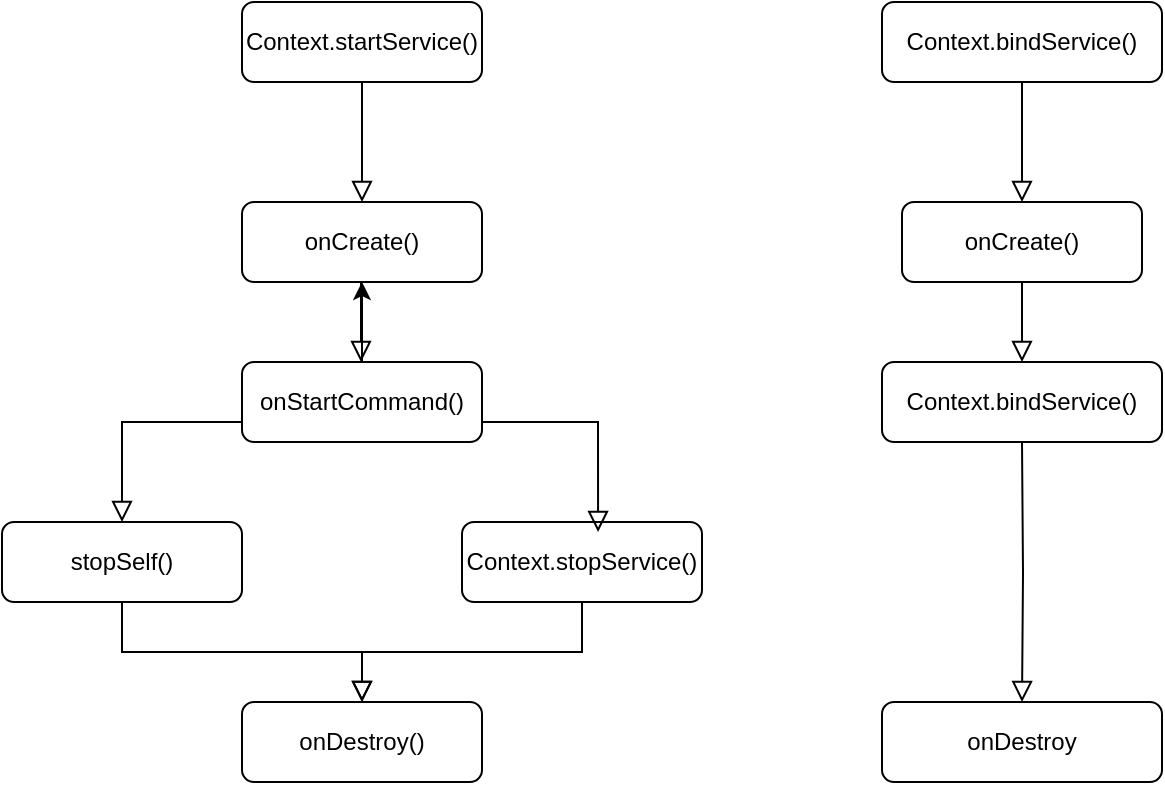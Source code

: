 <mxfile version="15.0.3" type="device"><diagram id="C5RBs43oDa-KdzZeNtuy" name="Page-1"><mxGraphModel dx="1422" dy="837" grid="1" gridSize="10" guides="1" tooltips="1" connect="1" arrows="1" fold="1" page="1" pageScale="1" pageWidth="827" pageHeight="1169" math="0" shadow="0"><root><mxCell id="WIyWlLk6GJQsqaUBKTNV-0"/><mxCell id="WIyWlLk6GJQsqaUBKTNV-1" parent="WIyWlLk6GJQsqaUBKTNV-0"/><mxCell id="WIyWlLk6GJQsqaUBKTNV-2" value="" style="rounded=0;html=1;jettySize=auto;orthogonalLoop=1;fontSize=11;endArrow=block;endFill=0;endSize=8;strokeWidth=1;shadow=0;labelBackgroundColor=none;edgeStyle=orthogonalEdgeStyle;entryX=0.5;entryY=0;entryDx=0;entryDy=0;" parent="WIyWlLk6GJQsqaUBKTNV-1" source="WIyWlLk6GJQsqaUBKTNV-3" target="TOPnCzUqirQEsmG69Aux-1" edge="1"><mxGeometry relative="1" as="geometry"><mxPoint x="220" y="170" as="targetPoint"/></mxGeometry></mxCell><mxCell id="WIyWlLk6GJQsqaUBKTNV-3" value="Context.startService()" style="rounded=1;whiteSpace=wrap;html=1;fontSize=12;glass=0;strokeWidth=1;shadow=0;" parent="WIyWlLk6GJQsqaUBKTNV-1" vertex="1"><mxGeometry x="160" y="80" width="120" height="40" as="geometry"/></mxCell><mxCell id="TOPnCzUqirQEsmG69Aux-17" value="" style="edgeStyle=orthogonalEdgeStyle;rounded=0;orthogonalLoop=1;jettySize=auto;html=1;" edge="1" parent="WIyWlLk6GJQsqaUBKTNV-1" source="WIyWlLk6GJQsqaUBKTNV-11" target="TOPnCzUqirQEsmG69Aux-1"><mxGeometry relative="1" as="geometry"/></mxCell><mxCell id="WIyWlLk6GJQsqaUBKTNV-11" value="onStartCommand()" style="rounded=1;whiteSpace=wrap;html=1;fontSize=12;glass=0;strokeWidth=1;shadow=0;" parent="WIyWlLk6GJQsqaUBKTNV-1" vertex="1"><mxGeometry x="160" y="260" width="120" height="40" as="geometry"/></mxCell><mxCell id="TOPnCzUqirQEsmG69Aux-0" value="" style="rounded=0;html=1;jettySize=auto;orthogonalLoop=1;fontSize=11;endArrow=block;endFill=0;endSize=8;strokeWidth=1;shadow=0;labelBackgroundColor=none;edgeStyle=orthogonalEdgeStyle;" edge="1" parent="WIyWlLk6GJQsqaUBKTNV-1"><mxGeometry relative="1" as="geometry"><mxPoint x="219.5" y="210" as="sourcePoint"/><mxPoint x="219.5" y="260" as="targetPoint"/></mxGeometry></mxCell><mxCell id="TOPnCzUqirQEsmG69Aux-1" value="onCreate()" style="rounded=1;whiteSpace=wrap;html=1;fontSize=12;glass=0;strokeWidth=1;shadow=0;" vertex="1" parent="WIyWlLk6GJQsqaUBKTNV-1"><mxGeometry x="160" y="180" width="120" height="40" as="geometry"/></mxCell><mxCell id="TOPnCzUqirQEsmG69Aux-3" value="stopSelf()" style="rounded=1;whiteSpace=wrap;html=1;fontSize=12;glass=0;strokeWidth=1;shadow=0;" vertex="1" parent="WIyWlLk6GJQsqaUBKTNV-1"><mxGeometry x="40" y="340" width="120" height="40" as="geometry"/></mxCell><mxCell id="TOPnCzUqirQEsmG69Aux-4" value="Context.stopService()" style="rounded=1;whiteSpace=wrap;html=1;fontSize=12;glass=0;strokeWidth=1;shadow=0;" vertex="1" parent="WIyWlLk6GJQsqaUBKTNV-1"><mxGeometry x="270" y="340" width="120" height="40" as="geometry"/></mxCell><mxCell id="TOPnCzUqirQEsmG69Aux-5" value="" style="rounded=0;html=1;jettySize=auto;orthogonalLoop=1;fontSize=11;endArrow=block;endFill=0;endSize=8;strokeWidth=1;shadow=0;labelBackgroundColor=none;edgeStyle=orthogonalEdgeStyle;entryX=0.5;entryY=0;entryDx=0;entryDy=0;" edge="1" parent="WIyWlLk6GJQsqaUBKTNV-1" target="TOPnCzUqirQEsmG69Aux-3"><mxGeometry relative="1" as="geometry"><mxPoint x="160" y="290" as="sourcePoint"/><mxPoint x="120.5" y="340" as="targetPoint"/><Array as="points"><mxPoint x="100" y="290"/></Array></mxGeometry></mxCell><mxCell id="TOPnCzUqirQEsmG69Aux-7" value="" style="rounded=0;html=1;jettySize=auto;orthogonalLoop=1;fontSize=11;endArrow=block;endFill=0;endSize=8;strokeWidth=1;shadow=0;labelBackgroundColor=none;edgeStyle=orthogonalEdgeStyle;entryX=0.567;entryY=0.125;entryDx=0;entryDy=0;entryPerimeter=0;" edge="1" parent="WIyWlLk6GJQsqaUBKTNV-1" target="TOPnCzUqirQEsmG69Aux-4"><mxGeometry relative="1" as="geometry"><mxPoint x="280" y="270" as="sourcePoint"/><mxPoint x="280" y="320" as="targetPoint"/><Array as="points"><mxPoint x="280" y="290"/><mxPoint x="338" y="290"/></Array></mxGeometry></mxCell><mxCell id="TOPnCzUqirQEsmG69Aux-12" value="Context.bindService()" style="rounded=1;whiteSpace=wrap;html=1;fontSize=12;glass=0;strokeWidth=1;shadow=0;" vertex="1" parent="WIyWlLk6GJQsqaUBKTNV-1"><mxGeometry x="480" y="80" width="140" height="40" as="geometry"/></mxCell><mxCell id="TOPnCzUqirQEsmG69Aux-13" value="onCreate()" style="rounded=1;whiteSpace=wrap;html=1;fontSize=12;glass=0;strokeWidth=1;shadow=0;" vertex="1" parent="WIyWlLk6GJQsqaUBKTNV-1"><mxGeometry x="490" y="180" width="120" height="40" as="geometry"/></mxCell><mxCell id="TOPnCzUqirQEsmG69Aux-15" value="" style="rounded=0;html=1;jettySize=auto;orthogonalLoop=1;fontSize=11;endArrow=block;endFill=0;endSize=8;strokeWidth=1;shadow=0;labelBackgroundColor=none;edgeStyle=orthogonalEdgeStyle;entryX=0.5;entryY=0;entryDx=0;entryDy=0;exitX=0.5;exitY=1;exitDx=0;exitDy=0;" edge="1" parent="WIyWlLk6GJQsqaUBKTNV-1" source="TOPnCzUqirQEsmG69Aux-12" target="TOPnCzUqirQEsmG69Aux-13"><mxGeometry relative="1" as="geometry"><mxPoint x="230" y="130" as="sourcePoint"/><mxPoint x="230" y="190" as="targetPoint"/></mxGeometry></mxCell><mxCell id="TOPnCzUqirQEsmG69Aux-16" value="onDestroy()" style="rounded=1;whiteSpace=wrap;html=1;fontSize=12;glass=0;strokeWidth=1;shadow=0;" vertex="1" parent="WIyWlLk6GJQsqaUBKTNV-1"><mxGeometry x="160" y="430" width="120" height="40" as="geometry"/></mxCell><mxCell id="TOPnCzUqirQEsmG69Aux-18" value="" style="rounded=0;html=1;jettySize=auto;orthogonalLoop=1;fontSize=11;endArrow=block;endFill=0;endSize=8;strokeWidth=1;shadow=0;labelBackgroundColor=none;edgeStyle=orthogonalEdgeStyle;exitX=0.5;exitY=1;exitDx=0;exitDy=0;" edge="1" parent="WIyWlLk6GJQsqaUBKTNV-1" source="TOPnCzUqirQEsmG69Aux-3" target="TOPnCzUqirQEsmG69Aux-16"><mxGeometry relative="1" as="geometry"><mxPoint x="560" y="130" as="sourcePoint"/><mxPoint x="560" y="190" as="targetPoint"/></mxGeometry></mxCell><mxCell id="TOPnCzUqirQEsmG69Aux-21" value="" style="rounded=0;html=1;jettySize=auto;orthogonalLoop=1;fontSize=11;endArrow=block;endFill=0;endSize=8;strokeWidth=1;shadow=0;labelBackgroundColor=none;edgeStyle=orthogonalEdgeStyle;entryX=0.5;entryY=0;entryDx=0;entryDy=0;exitX=0.5;exitY=1;exitDx=0;exitDy=0;" edge="1" parent="WIyWlLk6GJQsqaUBKTNV-1" source="TOPnCzUqirQEsmG69Aux-4" target="TOPnCzUqirQEsmG69Aux-16"><mxGeometry relative="1" as="geometry"><mxPoint x="570" y="140" as="sourcePoint"/><mxPoint x="570" y="200" as="targetPoint"/></mxGeometry></mxCell><mxCell id="TOPnCzUqirQEsmG69Aux-22" value="Context.bindService()" style="rounded=1;whiteSpace=wrap;html=1;fontSize=12;glass=0;strokeWidth=1;shadow=0;" vertex="1" parent="WIyWlLk6GJQsqaUBKTNV-1"><mxGeometry x="480" y="260" width="140" height="40" as="geometry"/></mxCell><mxCell id="TOPnCzUqirQEsmG69Aux-25" value="onDestroy" style="rounded=1;whiteSpace=wrap;html=1;fontSize=12;glass=0;strokeWidth=1;shadow=0;" vertex="1" parent="WIyWlLk6GJQsqaUBKTNV-1"><mxGeometry x="480" y="430" width="140" height="40" as="geometry"/></mxCell><mxCell id="TOPnCzUqirQEsmG69Aux-26" value="" style="rounded=0;html=1;jettySize=auto;orthogonalLoop=1;fontSize=11;endArrow=block;endFill=0;endSize=8;strokeWidth=1;shadow=0;labelBackgroundColor=none;edgeStyle=orthogonalEdgeStyle;entryX=0.5;entryY=0;entryDx=0;entryDy=0;exitX=0.5;exitY=1;exitDx=0;exitDy=0;" edge="1" parent="WIyWlLk6GJQsqaUBKTNV-1" source="TOPnCzUqirQEsmG69Aux-13" target="TOPnCzUqirQEsmG69Aux-22"><mxGeometry relative="1" as="geometry"><mxPoint x="560" y="130" as="sourcePoint"/><mxPoint x="560" y="190" as="targetPoint"/></mxGeometry></mxCell><mxCell id="TOPnCzUqirQEsmG69Aux-27" value="" style="rounded=0;html=1;jettySize=auto;orthogonalLoop=1;fontSize=11;endArrow=block;endFill=0;endSize=8;strokeWidth=1;shadow=0;labelBackgroundColor=none;edgeStyle=orthogonalEdgeStyle;entryX=0.5;entryY=0;entryDx=0;entryDy=0;" edge="1" parent="WIyWlLk6GJQsqaUBKTNV-1" target="TOPnCzUqirQEsmG69Aux-25"><mxGeometry relative="1" as="geometry"><mxPoint x="550" y="300" as="sourcePoint"/><mxPoint x="560" y="270" as="targetPoint"/></mxGeometry></mxCell></root></mxGraphModel></diagram></mxfile>